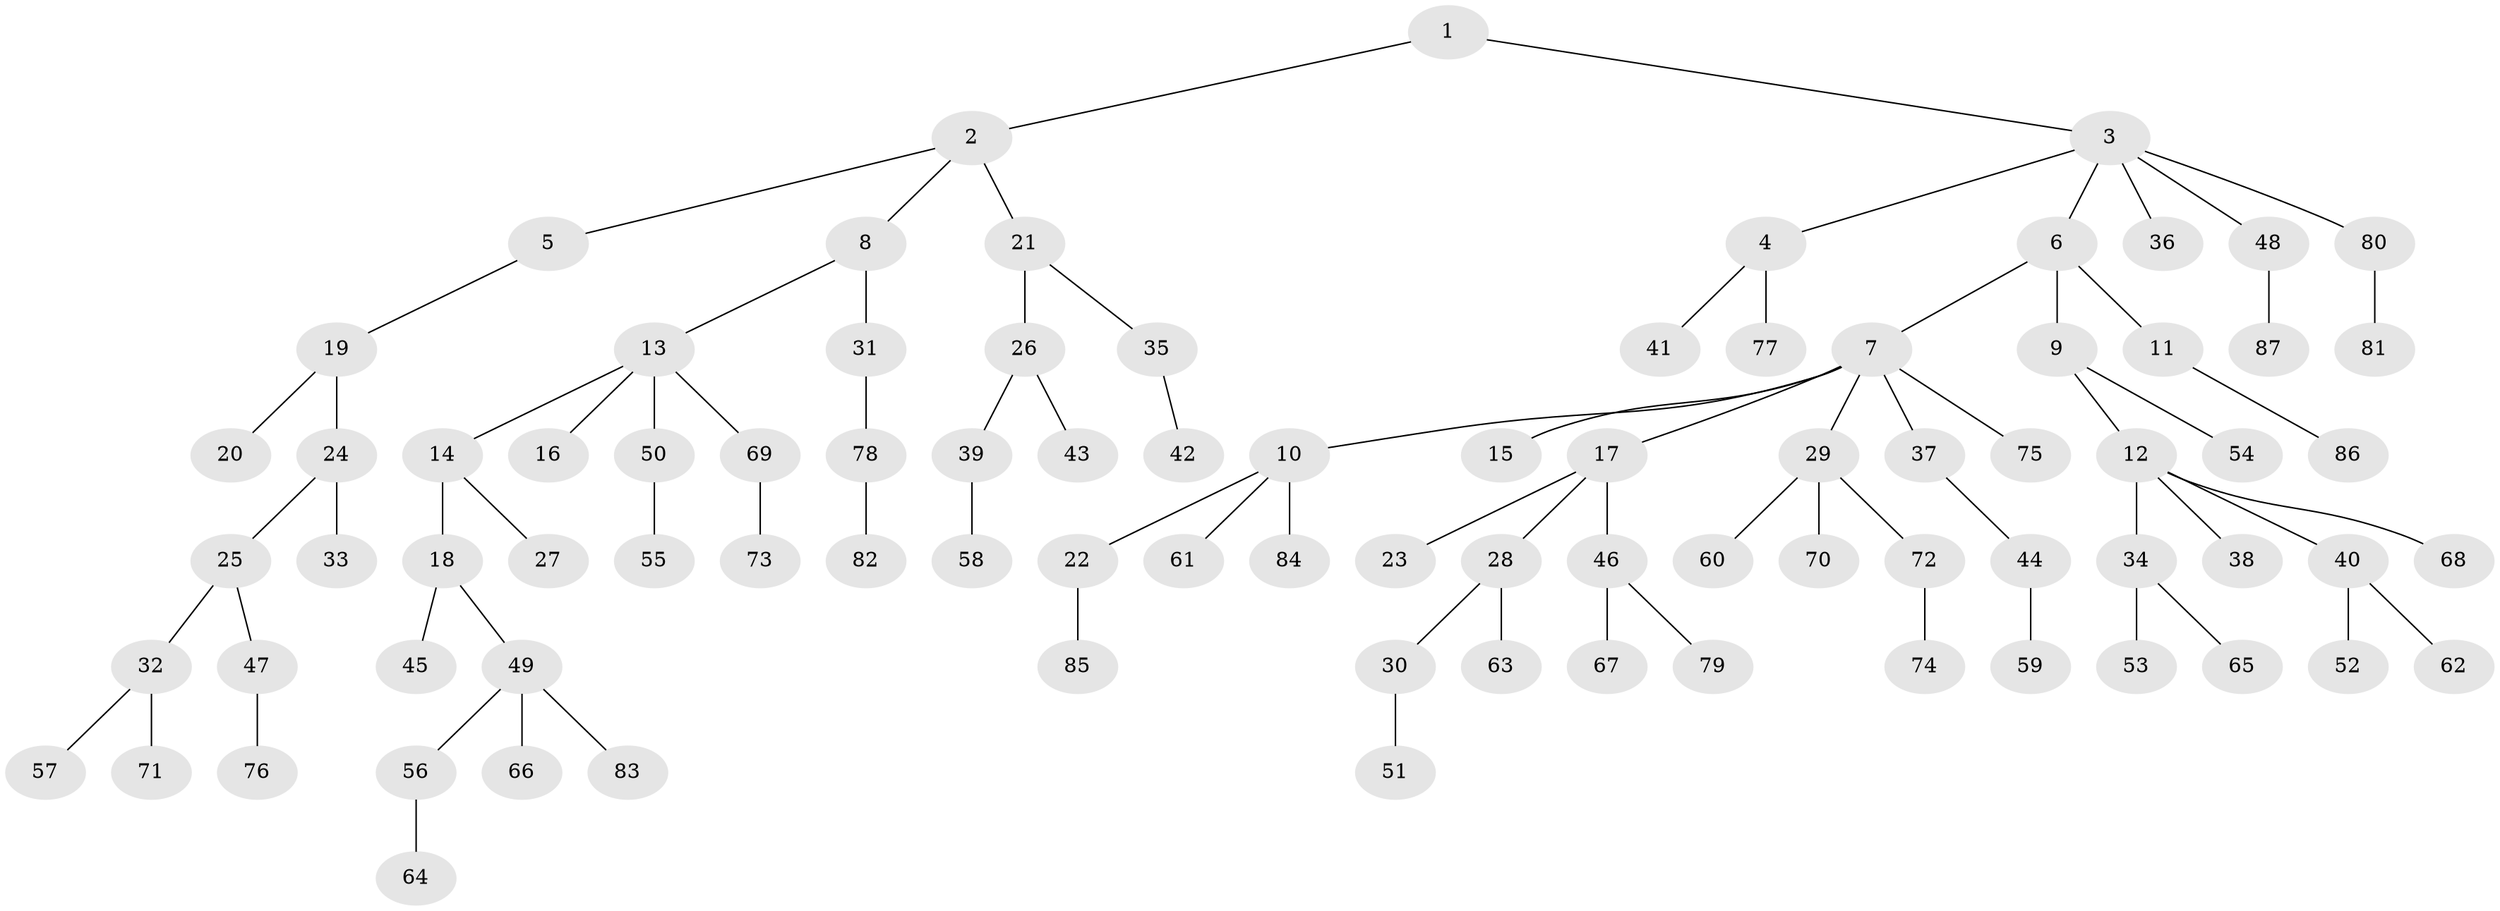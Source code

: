 // Generated by graph-tools (version 1.1) at 2025/11/02/27/25 16:11:27]
// undirected, 87 vertices, 86 edges
graph export_dot {
graph [start="1"]
  node [color=gray90,style=filled];
  1;
  2;
  3;
  4;
  5;
  6;
  7;
  8;
  9;
  10;
  11;
  12;
  13;
  14;
  15;
  16;
  17;
  18;
  19;
  20;
  21;
  22;
  23;
  24;
  25;
  26;
  27;
  28;
  29;
  30;
  31;
  32;
  33;
  34;
  35;
  36;
  37;
  38;
  39;
  40;
  41;
  42;
  43;
  44;
  45;
  46;
  47;
  48;
  49;
  50;
  51;
  52;
  53;
  54;
  55;
  56;
  57;
  58;
  59;
  60;
  61;
  62;
  63;
  64;
  65;
  66;
  67;
  68;
  69;
  70;
  71;
  72;
  73;
  74;
  75;
  76;
  77;
  78;
  79;
  80;
  81;
  82;
  83;
  84;
  85;
  86;
  87;
  1 -- 2;
  1 -- 3;
  2 -- 5;
  2 -- 8;
  2 -- 21;
  3 -- 4;
  3 -- 6;
  3 -- 36;
  3 -- 48;
  3 -- 80;
  4 -- 41;
  4 -- 77;
  5 -- 19;
  6 -- 7;
  6 -- 9;
  6 -- 11;
  7 -- 10;
  7 -- 15;
  7 -- 17;
  7 -- 29;
  7 -- 37;
  7 -- 75;
  8 -- 13;
  8 -- 31;
  9 -- 12;
  9 -- 54;
  10 -- 22;
  10 -- 61;
  10 -- 84;
  11 -- 86;
  12 -- 34;
  12 -- 38;
  12 -- 40;
  12 -- 68;
  13 -- 14;
  13 -- 16;
  13 -- 50;
  13 -- 69;
  14 -- 18;
  14 -- 27;
  17 -- 23;
  17 -- 28;
  17 -- 46;
  18 -- 45;
  18 -- 49;
  19 -- 20;
  19 -- 24;
  21 -- 26;
  21 -- 35;
  22 -- 85;
  24 -- 25;
  24 -- 33;
  25 -- 32;
  25 -- 47;
  26 -- 39;
  26 -- 43;
  28 -- 30;
  28 -- 63;
  29 -- 60;
  29 -- 70;
  29 -- 72;
  30 -- 51;
  31 -- 78;
  32 -- 57;
  32 -- 71;
  34 -- 53;
  34 -- 65;
  35 -- 42;
  37 -- 44;
  39 -- 58;
  40 -- 52;
  40 -- 62;
  44 -- 59;
  46 -- 67;
  46 -- 79;
  47 -- 76;
  48 -- 87;
  49 -- 56;
  49 -- 66;
  49 -- 83;
  50 -- 55;
  56 -- 64;
  69 -- 73;
  72 -- 74;
  78 -- 82;
  80 -- 81;
}

